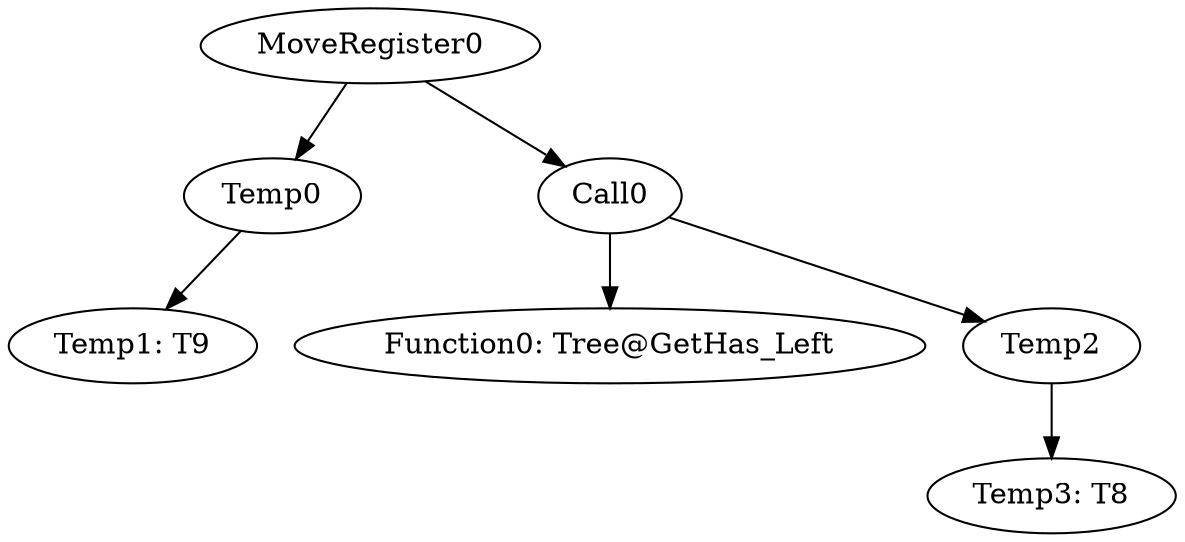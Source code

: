 digraph {
	ordering = out;
	Call0 -> "Function0: Tree@GetHas_Left";
	Call0 -> Temp2;
	MoveRegister0 -> Temp0;
	MoveRegister0 -> Call0;
	Temp2 -> "Temp3: T8";
	Temp0 -> "Temp1: T9";
}

